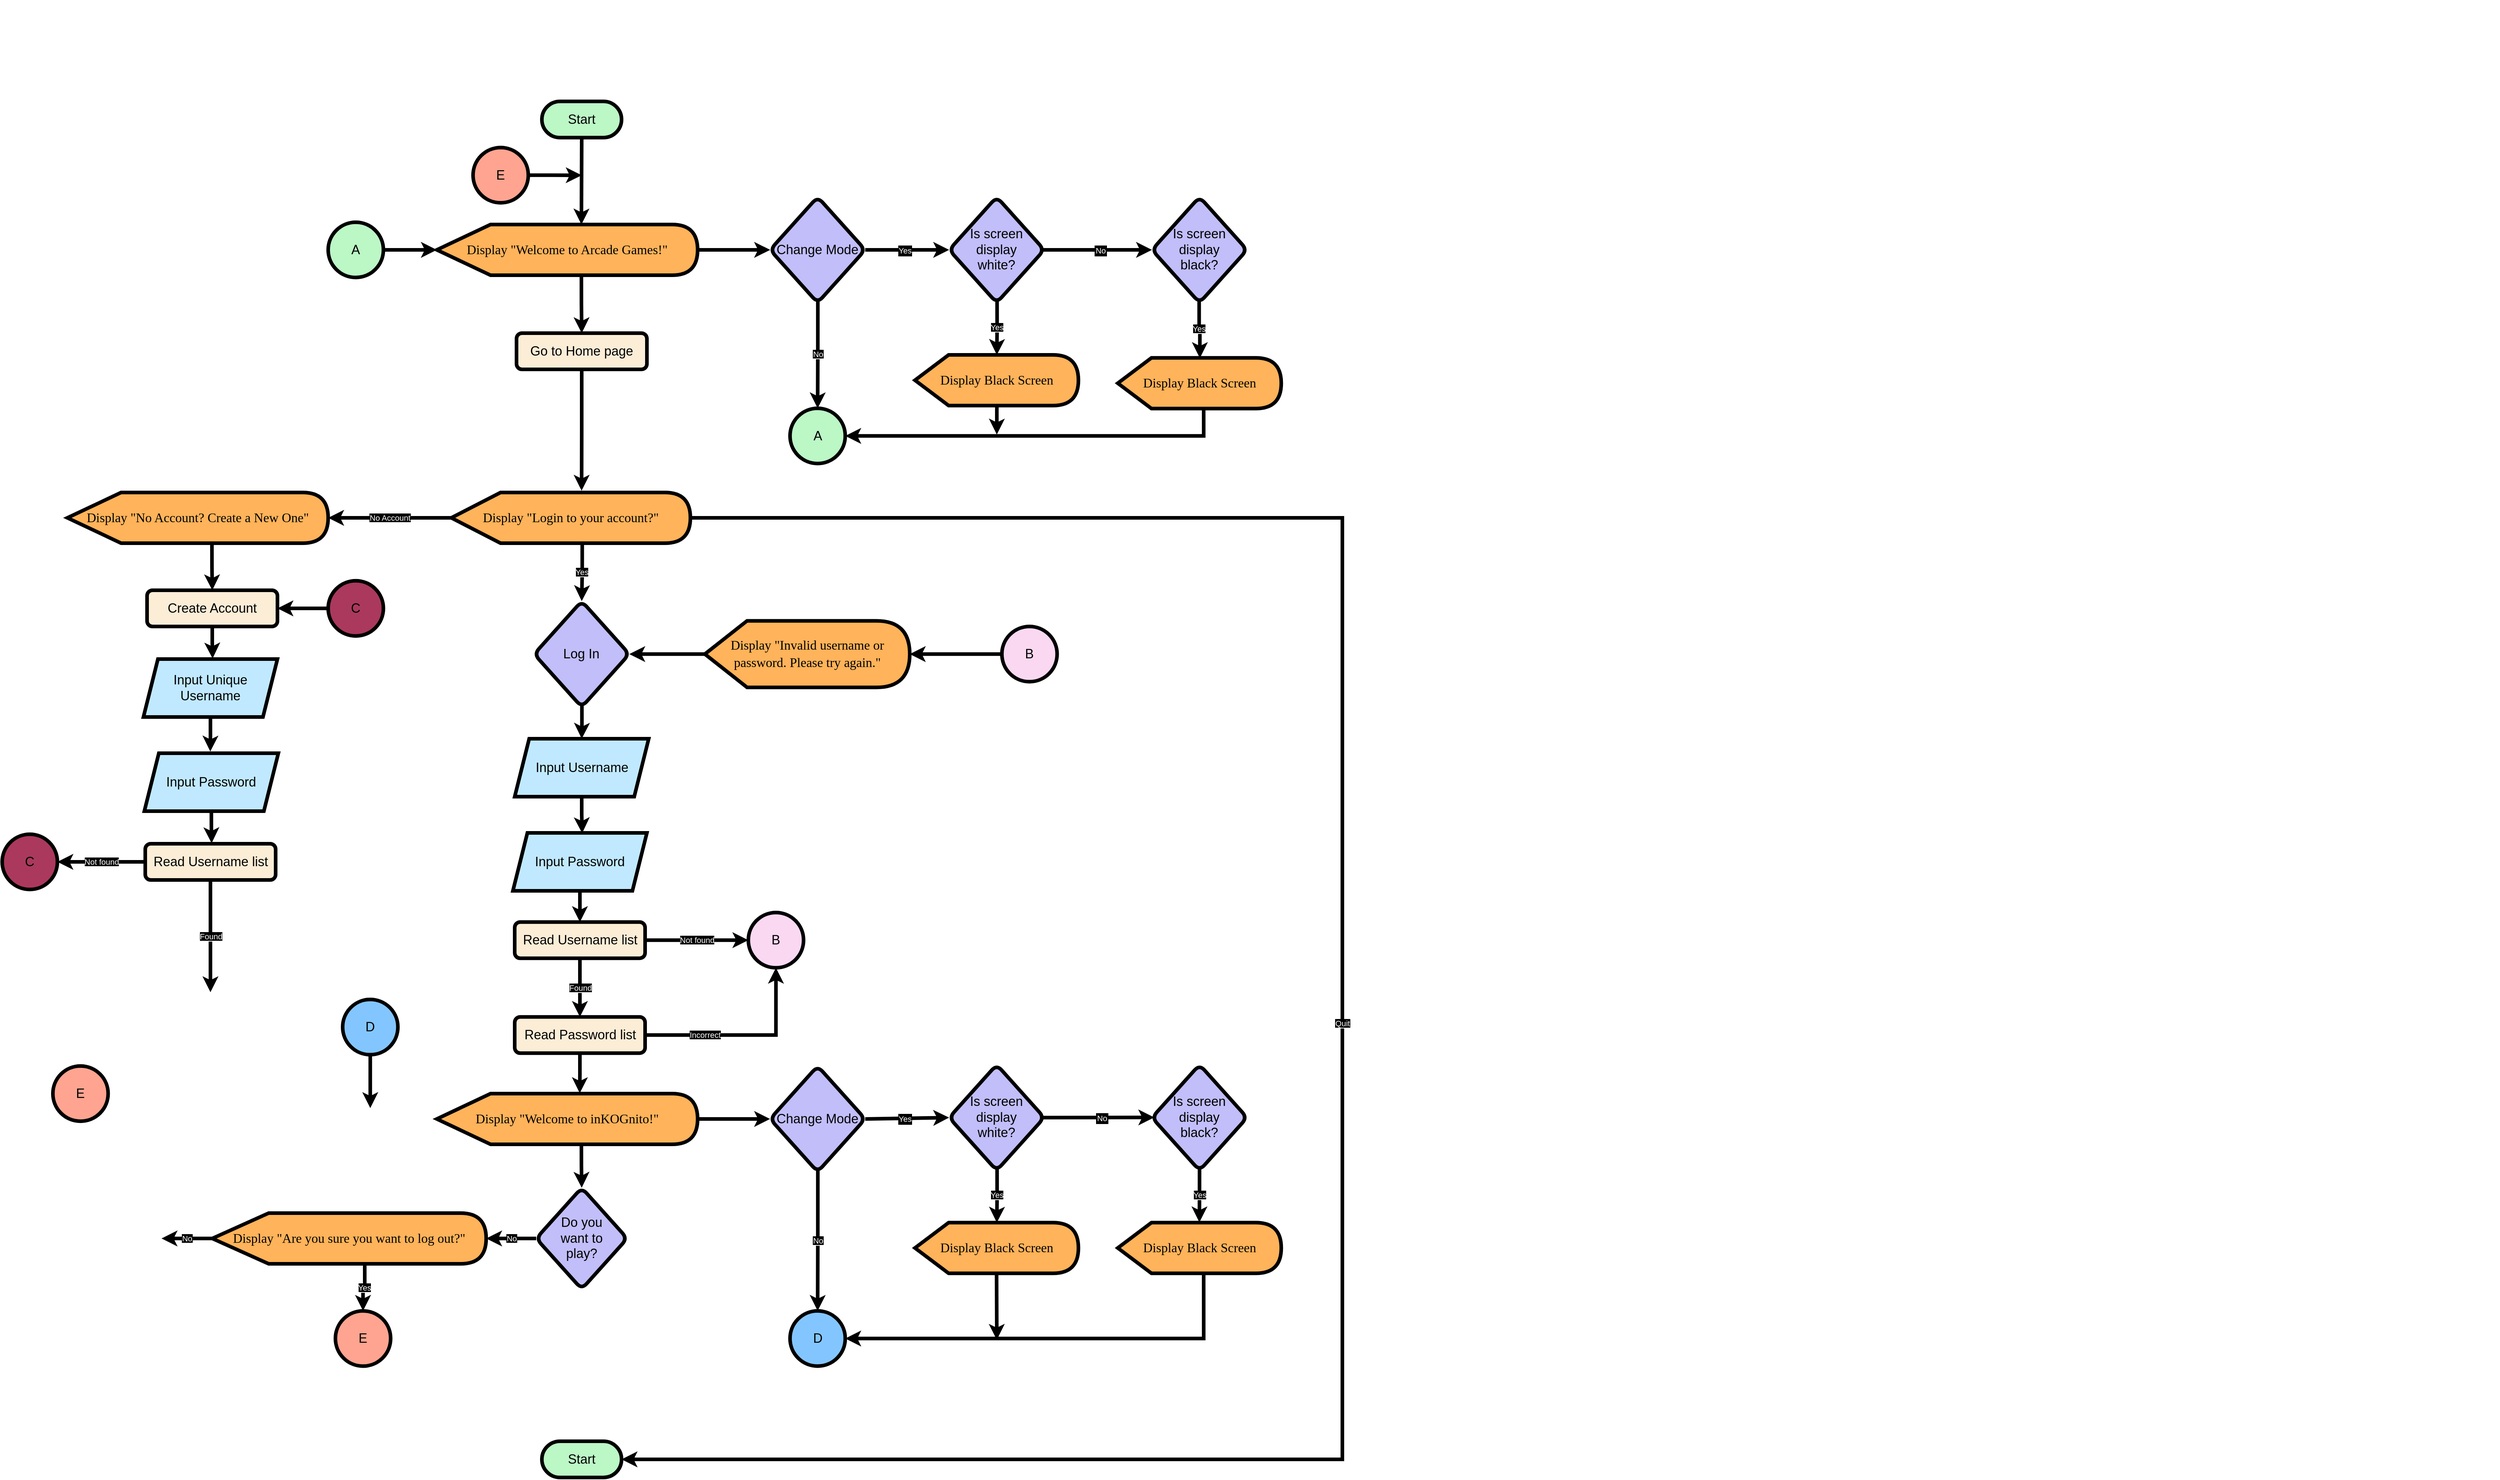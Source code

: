 <mxfile version="22.1.11" type="github">
  <diagram id="C5RBs43oDa-KdzZeNtuy" name="Page-1">
    <mxGraphModel dx="4027" dy="2852" grid="1" gridSize="10" guides="1" tooltips="1" connect="1" arrows="1" fold="1" page="1" pageScale="1" pageWidth="827" pageHeight="1169" math="0" shadow="0">
      <root>
        <mxCell id="WIyWlLk6GJQsqaUBKTNV-0" />
        <mxCell id="WIyWlLk6GJQsqaUBKTNV-1" parent="WIyWlLk6GJQsqaUBKTNV-0" />
        <mxCell id="O9t8kN2YKX1OchpqBG3d-3" value="" style="shape=image;verticalLabelPosition=bottom;labelBackgroundColor=default;verticalAlign=top;aspect=fixed;imageAspect=0;image=https://img.freepik.com/free-vector/vibrant-pink-watercolor-painting-background_53876-58931.jpg;" parent="WIyWlLk6GJQsqaUBKTNV-1" vertex="1">
          <mxGeometry x="1590" y="-240" width="1276.81" height="870.93" as="geometry" />
        </mxCell>
        <mxCell id="WIyWlLk6GJQsqaUBKTNV-3" value="Go to Home page" style="rounded=1;whiteSpace=wrap;html=1;fontSize=18;glass=0;strokeWidth=5;shadow=0;fillColor=#FCEDD7;strokeColor=#000000;" parent="WIyWlLk6GJQsqaUBKTNV-1" vertex="1">
          <mxGeometry x="130" y="220" width="180" height="50" as="geometry" />
        </mxCell>
        <mxCell id="ZjOEm5qjA7Q4pFf8Mi5z-1" value="&lt;font style=&quot;font-size: 18px;&quot;&gt;Start&lt;/font&gt;" style="html=1;dashed=0;whiteSpace=wrap;shape=mxgraph.dfd.start;fillColor=#BCF7C6;strokeColor=#000000;strokeWidth=5;" vertex="1" parent="WIyWlLk6GJQsqaUBKTNV-1">
          <mxGeometry x="165" y="-100" width="110" height="50" as="geometry" />
        </mxCell>
        <mxCell id="ZjOEm5qjA7Q4pFf8Mi5z-7" value="" style="endArrow=classic;html=1;rounded=0;strokeWidth=5;exitX=0.5;exitY=0.5;exitDx=0;exitDy=25;exitPerimeter=0;entryX=0;entryY=0;entryDx=199.559;entryDy=0;entryPerimeter=0;" edge="1" parent="WIyWlLk6GJQsqaUBKTNV-1" source="ZjOEm5qjA7Q4pFf8Mi5z-1" target="ZjOEm5qjA7Q4pFf8Mi5z-14">
          <mxGeometry width="50" height="50" relative="1" as="geometry">
            <mxPoint x="220" y="20" as="sourcePoint" />
            <mxPoint x="220" y="60" as="targetPoint" />
          </mxGeometry>
        </mxCell>
        <mxCell id="ZjOEm5qjA7Q4pFf8Mi5z-43" value="" style="edgeStyle=orthogonalEdgeStyle;rounded=0;orthogonalLoop=1;jettySize=auto;html=1;" edge="1" parent="WIyWlLk6GJQsqaUBKTNV-1" source="ZjOEm5qjA7Q4pFf8Mi5z-14" target="ZjOEm5qjA7Q4pFf8Mi5z-40">
          <mxGeometry relative="1" as="geometry" />
        </mxCell>
        <mxCell id="ZjOEm5qjA7Q4pFf8Mi5z-90" style="edgeStyle=orthogonalEdgeStyle;rounded=0;orthogonalLoop=1;jettySize=auto;html=1;exitX=0;exitY=0;exitDx=199.559;exitDy=70;exitPerimeter=0;entryX=0.5;entryY=0;entryDx=0;entryDy=0;strokeWidth=5;" edge="1" parent="WIyWlLk6GJQsqaUBKTNV-1" source="ZjOEm5qjA7Q4pFf8Mi5z-14" target="WIyWlLk6GJQsqaUBKTNV-3">
          <mxGeometry relative="1" as="geometry" />
        </mxCell>
        <mxCell id="ZjOEm5qjA7Q4pFf8Mi5z-14" value="&lt;div style=&quot;line-height: 1.3; font-family: Monoton; vertical-align: middle; font-size: 18px;&quot;&gt;&lt;p style=&quot;&quot;&gt;Display &quot;Welcome to Arcade Games!&quot;&lt;/p&gt;&lt;/div&gt;" style="shape=display;whiteSpace=wrap;html=1;strokeWidth=5;fillColor=#FFB35A;strokeColor=#000000;fontColor=#000000;size=0.206;" vertex="1" parent="WIyWlLk6GJQsqaUBKTNV-1">
          <mxGeometry x="20" y="69.99" width="360" height="70" as="geometry" />
        </mxCell>
        <mxCell id="ZjOEm5qjA7Q4pFf8Mi5z-23" value="&lt;font style=&quot;font-size: 18px;&quot;&gt;E&lt;/font&gt;" style="ellipse;whiteSpace=wrap;html=1;aspect=fixed;strokeWidth=5;fillColor=#FFA490;" vertex="1" parent="WIyWlLk6GJQsqaUBKTNV-1">
          <mxGeometry x="70" y="-36.25" width="76.25" height="76.25" as="geometry" />
        </mxCell>
        <mxCell id="ZjOEm5qjA7Q4pFf8Mi5z-35" value="" style="endArrow=classic;html=1;rounded=0;strokeWidth=5;entryX=0;entryY=0.5;entryDx=0;entryDy=0;exitX=1;exitY=0.5;exitDx=0;exitDy=0;exitPerimeter=0;" edge="1" parent="WIyWlLk6GJQsqaUBKTNV-1" source="ZjOEm5qjA7Q4pFf8Mi5z-14" target="ZjOEm5qjA7Q4pFf8Mi5z-40">
          <mxGeometry width="50" height="50" relative="1" as="geometry">
            <mxPoint x="430" y="110" as="sourcePoint" />
            <mxPoint x="430" y="168" as="targetPoint" />
          </mxGeometry>
        </mxCell>
        <mxCell id="ZjOEm5qjA7Q4pFf8Mi5z-102" value="&lt;span style=&quot;background-color: rgb(0, 0, 0);&quot;&gt;&lt;font color=&quot;#ffffff&quot;&gt;Yes&lt;/font&gt;&lt;/span&gt;" style="edgeStyle=orthogonalEdgeStyle;rounded=0;orthogonalLoop=1;jettySize=auto;html=1;exitX=0;exitY=0;exitDx=181.471;exitDy=70;exitPerimeter=0;entryX=0.5;entryY=0;entryDx=0;entryDy=0;strokeWidth=5;" edge="1" parent="WIyWlLk6GJQsqaUBKTNV-1" target="ZjOEm5qjA7Q4pFf8Mi5z-100">
          <mxGeometry relative="1" as="geometry">
            <mxPoint x="220.711" y="510" as="sourcePoint" />
            <mxPoint x="219.245" y="590" as="targetPoint" />
            <Array as="points">
              <mxPoint x="221" y="550" />
              <mxPoint x="220" y="550" />
            </Array>
          </mxGeometry>
        </mxCell>
        <mxCell id="ZjOEm5qjA7Q4pFf8Mi5z-38" value="&lt;div style=&quot;line-height: 1.3; font-family: Monoton; vertical-align: middle; font-size: 18px;&quot;&gt;&lt;p style=&quot;&quot;&gt;Display &quot;Log&lt;span style=&quot;background-color: initial;&quot;&gt;in to your account?&quot;&lt;/span&gt;&lt;/p&gt;&lt;/div&gt;" style="shape=display;whiteSpace=wrap;html=1;strokeWidth=5;fillColor=#FFB35A;strokeColor=#000000;fontColor=#000000;size=0.206;" vertex="1" parent="WIyWlLk6GJQsqaUBKTNV-1">
          <mxGeometry x="40" y="440" width="330" height="70" as="geometry" />
        </mxCell>
        <mxCell id="ZjOEm5qjA7Q4pFf8Mi5z-68" value="&lt;span style=&quot;background-color: rgb(0, 0, 0);&quot;&gt;&lt;font color=&quot;#ffffff&quot;&gt;No&lt;/font&gt;&lt;/span&gt;" style="edgeStyle=orthogonalEdgeStyle;rounded=0;orthogonalLoop=1;jettySize=auto;html=1;entryX=0.5;entryY=0;entryDx=0;entryDy=0;strokeWidth=5;exitX=0.502;exitY=0.976;exitDx=0;exitDy=0;exitPerimeter=0;" edge="1" parent="WIyWlLk6GJQsqaUBKTNV-1" source="ZjOEm5qjA7Q4pFf8Mi5z-40" target="ZjOEm5qjA7Q4pFf8Mi5z-67">
          <mxGeometry relative="1" as="geometry" />
        </mxCell>
        <mxCell id="ZjOEm5qjA7Q4pFf8Mi5z-40" value="&lt;font style=&quot;font-size: 18px;&quot;&gt;Change Mode&lt;/font&gt;" style="rhombus;whiteSpace=wrap;html=1;strokeWidth=5;fillColor=#C1BEFA;rounded=1;" vertex="1" parent="WIyWlLk6GJQsqaUBKTNV-1">
          <mxGeometry x="480" y="31.88" width="131.33" height="146.25" as="geometry" />
        </mxCell>
        <mxCell id="ZjOEm5qjA7Q4pFf8Mi5z-42" value="" style="endArrow=classic;html=1;rounded=0;strokeWidth=5;exitX=1;exitY=0.5;exitDx=0;exitDy=0;" edge="1" parent="WIyWlLk6GJQsqaUBKTNV-1" source="ZjOEm5qjA7Q4pFf8Mi5z-23">
          <mxGeometry width="50" height="50" relative="1" as="geometry">
            <mxPoint x="230" y="152" as="sourcePoint" />
            <mxPoint x="220" y="2" as="targetPoint" />
          </mxGeometry>
        </mxCell>
        <mxCell id="ZjOEm5qjA7Q4pFf8Mi5z-44" value="" style="endArrow=classic;html=1;rounded=0;strokeWidth=5;entryX=0;entryY=0.5;entryDx=0;entryDy=0;exitX=1;exitY=0.5;exitDx=0;exitDy=0;" edge="1" parent="WIyWlLk6GJQsqaUBKTNV-1" source="ZjOEm5qjA7Q4pFf8Mi5z-40" target="ZjOEm5qjA7Q4pFf8Mi5z-51">
          <mxGeometry width="50" height="50" relative="1" as="geometry">
            <mxPoint x="620" y="104.41" as="sourcePoint" />
            <mxPoint x="700" y="104.41" as="targetPoint" />
          </mxGeometry>
        </mxCell>
        <mxCell id="ZjOEm5qjA7Q4pFf8Mi5z-45" value="&lt;font style=&quot;font-size: 11px;&quot;&gt;Yes&lt;/font&gt;" style="edgeLabel;html=1;align=center;verticalAlign=middle;resizable=0;points=[];fontColor=#FFFFFF;labelBackgroundColor=#000000;fontSize=11;labelBorderColor=default;" vertex="1" connectable="0" parent="ZjOEm5qjA7Q4pFf8Mi5z-44">
          <mxGeometry x="0.392" y="-1" relative="1" as="geometry">
            <mxPoint x="-26" as="offset" />
          </mxGeometry>
        </mxCell>
        <mxCell id="ZjOEm5qjA7Q4pFf8Mi5z-51" value="&lt;font style=&quot;font-size: 18px;&quot;&gt;Is screen display &lt;br&gt;white?&lt;/font&gt;" style="rhombus;whiteSpace=wrap;html=1;strokeWidth=5;fillColor=#C1BEFA;rounded=1;" vertex="1" parent="WIyWlLk6GJQsqaUBKTNV-1">
          <mxGeometry x="727.17" y="31.87" width="131.33" height="146.25" as="geometry" />
        </mxCell>
        <mxCell id="ZjOEm5qjA7Q4pFf8Mi5z-58" value="" style="endArrow=classic;html=1;rounded=0;strokeWidth=5;entryX=0;entryY=0.5;entryDx=0;entryDy=0;exitX=0.99;exitY=0.5;exitDx=0;exitDy=0;exitPerimeter=0;" edge="1" parent="WIyWlLk6GJQsqaUBKTNV-1" target="ZjOEm5qjA7Q4pFf8Mi5z-60" source="ZjOEm5qjA7Q4pFf8Mi5z-51">
          <mxGeometry width="50" height="50" relative="1" as="geometry">
            <mxPoint x="840" y="105.01" as="sourcePoint" />
            <mxPoint x="929" y="104.42" as="targetPoint" />
          </mxGeometry>
        </mxCell>
        <mxCell id="ZjOEm5qjA7Q4pFf8Mi5z-59" value="No" style="edgeLabel;html=1;align=center;verticalAlign=middle;resizable=0;points=[];fontColor=#FFFFFF;labelBackgroundColor=#000000;fontSize=11;labelBorderColor=default;" vertex="1" connectable="0" parent="ZjOEm5qjA7Q4pFf8Mi5z-58">
          <mxGeometry x="0.392" y="-1" relative="1" as="geometry">
            <mxPoint x="-26" as="offset" />
          </mxGeometry>
        </mxCell>
        <mxCell id="ZjOEm5qjA7Q4pFf8Mi5z-60" value="&lt;font style=&quot;font-size: 18px;&quot;&gt;Is screen display&lt;br&gt;black?&lt;/font&gt;" style="rhombus;whiteSpace=wrap;html=1;strokeWidth=5;fillColor=#C1BEFA;strokeColor=default;rounded=1;" vertex="1" parent="WIyWlLk6GJQsqaUBKTNV-1">
          <mxGeometry x="1007.16" y="31.88" width="131.33" height="146.25" as="geometry" />
        </mxCell>
        <mxCell id="ZjOEm5qjA7Q4pFf8Mi5z-67" value="&lt;font style=&quot;font-size: 18px;&quot;&gt;A&lt;/font&gt;" style="ellipse;whiteSpace=wrap;html=1;aspect=fixed;strokeWidth=5;fillColor=#BCF7C6;" vertex="1" parent="WIyWlLk6GJQsqaUBKTNV-1">
          <mxGeometry x="507.54" y="323.75" width="76.25" height="76.25" as="geometry" />
        </mxCell>
        <mxCell id="ZjOEm5qjA7Q4pFf8Mi5z-73" value="&lt;div style=&quot;line-height: 1.3; font-family: Monoton; vertical-align: middle; font-size: 18px;&quot;&gt;&lt;p style=&quot;&quot;&gt;Display Black Screen&lt;/p&gt;&lt;/div&gt;" style="shape=display;whiteSpace=wrap;html=1;strokeWidth=5;fillColor=#FFB35A;strokeColor=#000000;fontColor=#000000;size=0.206;" vertex="1" parent="WIyWlLk6GJQsqaUBKTNV-1">
          <mxGeometry x="680" y="250" width="225.66" height="70" as="geometry" />
        </mxCell>
        <mxCell id="ZjOEm5qjA7Q4pFf8Mi5z-74" value="&lt;span style=&quot;background-color: rgb(0, 0, 0);&quot;&gt;&lt;font color=&quot;#ffffff&quot;&gt;Yes&lt;/font&gt;&lt;/span&gt;" style="edgeStyle=orthogonalEdgeStyle;rounded=0;orthogonalLoop=1;jettySize=auto;html=1;entryX=0.502;entryY=0.005;entryDx=0;entryDy=0;strokeWidth=5;exitX=0.496;exitY=0.963;exitDx=0;exitDy=0;exitPerimeter=0;entryPerimeter=0;" edge="1" parent="WIyWlLk6GJQsqaUBKTNV-1" target="ZjOEm5qjA7Q4pFf8Mi5z-75" source="ZjOEm5qjA7Q4pFf8Mi5z-60">
          <mxGeometry relative="1" as="geometry">
            <mxPoint x="985.01" y="178.12" as="sourcePoint" />
            <mxPoint x="985.56" y="334.12" as="targetPoint" />
          </mxGeometry>
        </mxCell>
        <mxCell id="ZjOEm5qjA7Q4pFf8Mi5z-76" style="edgeStyle=orthogonalEdgeStyle;rounded=0;orthogonalLoop=1;jettySize=auto;html=1;exitX=0;exitY=0;exitDx=118.56;exitDy=70;exitPerimeter=0;entryX=1;entryY=0.5;entryDx=0;entryDy=0;strokeWidth=5;" edge="1" parent="WIyWlLk6GJQsqaUBKTNV-1" source="ZjOEm5qjA7Q4pFf8Mi5z-75" target="ZjOEm5qjA7Q4pFf8Mi5z-67">
          <mxGeometry relative="1" as="geometry" />
        </mxCell>
        <mxCell id="ZjOEm5qjA7Q4pFf8Mi5z-75" value="&lt;div style=&quot;line-height: 1.3; font-family: Monoton; vertical-align: middle; font-size: 18px;&quot;&gt;&lt;p style=&quot;&quot;&gt;Display Black Screen&lt;/p&gt;&lt;/div&gt;" style="shape=display;whiteSpace=wrap;html=1;strokeWidth=5;fillColor=#FFB35A;strokeColor=#000000;fontColor=#000000;size=0.206;" vertex="1" parent="WIyWlLk6GJQsqaUBKTNV-1">
          <mxGeometry x="960" y="254.12" width="225.66" height="70" as="geometry" />
        </mxCell>
        <mxCell id="ZjOEm5qjA7Q4pFf8Mi5z-79" value="" style="endArrow=classic;html=1;rounded=0;strokeWidth=5;exitX=0.501;exitY=1.002;exitDx=0;exitDy=0;exitPerimeter=0;" edge="1" parent="WIyWlLk6GJQsqaUBKTNV-1" source="ZjOEm5qjA7Q4pFf8Mi5z-73">
          <mxGeometry width="50" height="50" relative="1" as="geometry">
            <mxPoint x="792.63" y="320" as="sourcePoint" />
            <mxPoint x="793" y="360" as="targetPoint" />
          </mxGeometry>
        </mxCell>
        <mxCell id="ZjOEm5qjA7Q4pFf8Mi5z-82" value="&lt;span style=&quot;background-color: rgb(0, 0, 0);&quot;&gt;&lt;font color=&quot;#ffffff&quot;&gt;Yes&lt;/font&gt;&lt;/span&gt;" style="edgeStyle=orthogonalEdgeStyle;rounded=0;orthogonalLoop=1;jettySize=auto;html=1;strokeWidth=5;exitX=0.504;exitY=0.97;exitDx=0;exitDy=0;exitPerimeter=0;" edge="1" parent="WIyWlLk6GJQsqaUBKTNV-1" source="ZjOEm5qjA7Q4pFf8Mi5z-51">
          <mxGeometry relative="1" as="geometry">
            <mxPoint x="792.07" y="173.12" as="sourcePoint" />
            <mxPoint x="793" y="250" as="targetPoint" />
          </mxGeometry>
        </mxCell>
        <mxCell id="ZjOEm5qjA7Q4pFf8Mi5z-83" value="&lt;font style=&quot;font-size: 18px;&quot;&gt;A&lt;/font&gt;" style="ellipse;whiteSpace=wrap;html=1;aspect=fixed;strokeWidth=5;fillColor=#BCF7C6;" vertex="1" parent="WIyWlLk6GJQsqaUBKTNV-1">
          <mxGeometry x="-130" y="66.88" width="76.25" height="76.25" as="geometry" />
        </mxCell>
        <mxCell id="ZjOEm5qjA7Q4pFf8Mi5z-92" style="edgeStyle=orthogonalEdgeStyle;rounded=0;orthogonalLoop=1;jettySize=auto;html=1;exitX=1;exitY=0.5;exitDx=0;exitDy=0;entryX=0;entryY=0.5;entryDx=0;entryDy=0;entryPerimeter=0;strokeWidth=5;" edge="1" parent="WIyWlLk6GJQsqaUBKTNV-1" source="ZjOEm5qjA7Q4pFf8Mi5z-83" target="ZjOEm5qjA7Q4pFf8Mi5z-14">
          <mxGeometry relative="1" as="geometry" />
        </mxCell>
        <mxCell id="ZjOEm5qjA7Q4pFf8Mi5z-95" style="edgeStyle=orthogonalEdgeStyle;rounded=0;orthogonalLoop=1;jettySize=auto;html=1;exitX=0.5;exitY=1;exitDx=0;exitDy=0;entryX=0.545;entryY=-0.035;entryDx=0;entryDy=0;entryPerimeter=0;strokeWidth=5;" edge="1" parent="WIyWlLk6GJQsqaUBKTNV-1" source="WIyWlLk6GJQsqaUBKTNV-3" target="ZjOEm5qjA7Q4pFf8Mi5z-38">
          <mxGeometry relative="1" as="geometry" />
        </mxCell>
        <mxCell id="ZjOEm5qjA7Q4pFf8Mi5z-98" value="&lt;font style=&quot;font-size: 18px;&quot;&gt;Start&lt;/font&gt;" style="html=1;dashed=0;whiteSpace=wrap;shape=mxgraph.dfd.start;fillColor=#BCF7C6;strokeColor=#000000;strokeWidth=5;" vertex="1" parent="WIyWlLk6GJQsqaUBKTNV-1">
          <mxGeometry x="165" y="1750" width="110" height="50" as="geometry" />
        </mxCell>
        <mxCell id="ZjOEm5qjA7Q4pFf8Mi5z-99" value="&lt;font style=&quot;background-color: rgb(0, 0, 0);&quot; color=&quot;#ffffff&quot;&gt;Quit&lt;/font&gt;" style="edgeStyle=orthogonalEdgeStyle;rounded=0;orthogonalLoop=1;jettySize=auto;html=1;exitX=1;exitY=0.5;exitDx=0;exitDy=0;exitPerimeter=0;entryX=1;entryY=0.5;entryDx=0;entryDy=0;entryPerimeter=0;strokeWidth=5;" edge="1" parent="WIyWlLk6GJQsqaUBKTNV-1" source="ZjOEm5qjA7Q4pFf8Mi5z-38" target="ZjOEm5qjA7Q4pFf8Mi5z-98">
          <mxGeometry relative="1" as="geometry">
            <Array as="points">
              <mxPoint x="1270" y="475" />
              <mxPoint x="1270" y="1775" />
            </Array>
          </mxGeometry>
        </mxCell>
        <mxCell id="ZjOEm5qjA7Q4pFf8Mi5z-110" style="edgeStyle=orthogonalEdgeStyle;rounded=0;orthogonalLoop=1;jettySize=auto;html=1;exitX=0.502;exitY=0.974;exitDx=0;exitDy=0;entryX=0.5;entryY=0;entryDx=0;entryDy=0;strokeWidth=5;exitPerimeter=0;" edge="1" parent="WIyWlLk6GJQsqaUBKTNV-1" source="ZjOEm5qjA7Q4pFf8Mi5z-100" target="ZjOEm5qjA7Q4pFf8Mi5z-109">
          <mxGeometry relative="1" as="geometry" />
        </mxCell>
        <mxCell id="ZjOEm5qjA7Q4pFf8Mi5z-100" value="&lt;font style=&quot;font-size: 18px;&quot;&gt;Log In&lt;/font&gt;" style="rhombus;whiteSpace=wrap;html=1;strokeWidth=5;fillColor=#C1BEFA;rounded=1;" vertex="1" parent="WIyWlLk6GJQsqaUBKTNV-1">
          <mxGeometry x="154.34" y="590" width="131.33" height="146.25" as="geometry" />
        </mxCell>
        <mxCell id="ZjOEm5qjA7Q4pFf8Mi5z-106" style="edgeStyle=orthogonalEdgeStyle;rounded=0;orthogonalLoop=1;jettySize=auto;html=1;exitX=0;exitY=0.5;exitDx=0;exitDy=0;exitPerimeter=0;entryX=1;entryY=0.5;entryDx=0;entryDy=0;strokeWidth=5;" edge="1" parent="WIyWlLk6GJQsqaUBKTNV-1" source="ZjOEm5qjA7Q4pFf8Mi5z-104" target="ZjOEm5qjA7Q4pFf8Mi5z-100">
          <mxGeometry relative="1" as="geometry" />
        </mxCell>
        <mxCell id="ZjOEm5qjA7Q4pFf8Mi5z-104" value="&lt;div style=&quot;line-height: 1.3; vertical-align: middle;&quot;&gt;&lt;p style=&quot;font-size: 18px;&quot;&gt;&lt;font style=&quot;font-size: 18px;&quot; face=&quot;Monoton&quot;&gt;&lt;span style=&quot;&quot;&gt;Display &quot;Invalid username or password. Please try &lt;/span&gt;&lt;font style=&quot;font-size: 18px;&quot;&gt;again&lt;/font&gt;&lt;span style=&quot;&quot;&gt;.&quot;&lt;/span&gt;&lt;/font&gt;&lt;br&gt;&lt;/p&gt;&lt;/div&gt;" style="shape=display;whiteSpace=wrap;html=1;strokeWidth=5;fillColor=#FFB35A;strokeColor=#000000;fontColor=#000000;size=0.206;" vertex="1" parent="WIyWlLk6GJQsqaUBKTNV-1">
          <mxGeometry x="390" y="617.19" width="282.83" height="91.88" as="geometry" />
        </mxCell>
        <mxCell id="ZjOEm5qjA7Q4pFf8Mi5z-107" value="&lt;font style=&quot;font-size: 18px;&quot;&gt;B&lt;/font&gt;" style="ellipse;whiteSpace=wrap;html=1;aspect=fixed;strokeWidth=5;fillColor=#FBD8F2;" vertex="1" parent="WIyWlLk6GJQsqaUBKTNV-1">
          <mxGeometry x="800" y="625" width="76.25" height="76.25" as="geometry" />
        </mxCell>
        <mxCell id="ZjOEm5qjA7Q4pFf8Mi5z-108" style="edgeStyle=orthogonalEdgeStyle;rounded=0;orthogonalLoop=1;jettySize=auto;html=1;exitX=0;exitY=0.5;exitDx=0;exitDy=0;entryX=1;entryY=0.5;entryDx=0;entryDy=0;entryPerimeter=0;strokeWidth=5;" edge="1" parent="WIyWlLk6GJQsqaUBKTNV-1" source="ZjOEm5qjA7Q4pFf8Mi5z-107" target="ZjOEm5qjA7Q4pFf8Mi5z-104">
          <mxGeometry relative="1" as="geometry" />
        </mxCell>
        <mxCell id="ZjOEm5qjA7Q4pFf8Mi5z-113" style="edgeStyle=orthogonalEdgeStyle;rounded=0;orthogonalLoop=1;jettySize=auto;html=1;exitX=0.5;exitY=1;exitDx=0;exitDy=0;entryX=0.517;entryY=0.005;entryDx=0;entryDy=0;strokeWidth=5;entryPerimeter=0;" edge="1" parent="WIyWlLk6GJQsqaUBKTNV-1" source="ZjOEm5qjA7Q4pFf8Mi5z-109" target="ZjOEm5qjA7Q4pFf8Mi5z-112">
          <mxGeometry relative="1" as="geometry" />
        </mxCell>
        <mxCell id="ZjOEm5qjA7Q4pFf8Mi5z-109" value="&lt;font style=&quot;font-size: 18px;&quot;&gt;Input Username&lt;/font&gt;" style="shape=parallelogram;perimeter=parallelogramPerimeter;whiteSpace=wrap;html=1;fixedSize=1;strokeWidth=5;fillColor=#C0E9FF;" vertex="1" parent="WIyWlLk6GJQsqaUBKTNV-1">
          <mxGeometry x="127.5" y="780" width="185" height="80" as="geometry" />
        </mxCell>
        <mxCell id="ZjOEm5qjA7Q4pFf8Mi5z-115" style="edgeStyle=orthogonalEdgeStyle;rounded=0;orthogonalLoop=1;jettySize=auto;html=1;exitX=0.5;exitY=1;exitDx=0;exitDy=0;entryX=0.5;entryY=0;entryDx=0;entryDy=0;strokeWidth=5;" edge="1" parent="WIyWlLk6GJQsqaUBKTNV-1" source="ZjOEm5qjA7Q4pFf8Mi5z-112" target="ZjOEm5qjA7Q4pFf8Mi5z-114">
          <mxGeometry relative="1" as="geometry" />
        </mxCell>
        <mxCell id="ZjOEm5qjA7Q4pFf8Mi5z-112" value="&lt;font style=&quot;font-size: 18px;&quot;&gt;Input Password&lt;/font&gt;" style="shape=parallelogram;perimeter=parallelogramPerimeter;whiteSpace=wrap;html=1;fixedSize=1;strokeWidth=5;fillColor=#C0E9FF;" vertex="1" parent="WIyWlLk6GJQsqaUBKTNV-1">
          <mxGeometry x="125" y="910" width="185" height="80" as="geometry" />
        </mxCell>
        <mxCell id="ZjOEm5qjA7Q4pFf8Mi5z-118" value="&lt;span style=&quot;background-color: rgb(0, 0, 0);&quot;&gt;&lt;font color=&quot;#ffffff&quot;&gt;Not found&lt;/font&gt;&lt;/span&gt;" style="edgeStyle=orthogonalEdgeStyle;rounded=0;orthogonalLoop=1;jettySize=auto;html=1;exitX=1;exitY=0.5;exitDx=0;exitDy=0;entryX=0;entryY=0.5;entryDx=0;entryDy=0;strokeWidth=5;" edge="1" parent="WIyWlLk6GJQsqaUBKTNV-1" source="ZjOEm5qjA7Q4pFf8Mi5z-114" target="ZjOEm5qjA7Q4pFf8Mi5z-117">
          <mxGeometry relative="1" as="geometry" />
        </mxCell>
        <mxCell id="ZjOEm5qjA7Q4pFf8Mi5z-121" value="&lt;span style=&quot;background-color: rgb(0, 0, 0);&quot;&gt;&lt;font color=&quot;#ffffff&quot;&gt;Found&lt;/font&gt;&lt;/span&gt;" style="edgeStyle=orthogonalEdgeStyle;rounded=0;orthogonalLoop=1;jettySize=auto;html=1;exitX=0.5;exitY=1;exitDx=0;exitDy=0;entryX=0.5;entryY=0;entryDx=0;entryDy=0;strokeWidth=5;" edge="1" parent="WIyWlLk6GJQsqaUBKTNV-1" source="ZjOEm5qjA7Q4pFf8Mi5z-114" target="ZjOEm5qjA7Q4pFf8Mi5z-120">
          <mxGeometry relative="1" as="geometry" />
        </mxCell>
        <mxCell id="ZjOEm5qjA7Q4pFf8Mi5z-114" value="Read Username list" style="rounded=1;whiteSpace=wrap;html=1;fontSize=18;glass=0;strokeWidth=5;shadow=0;fillColor=#FCEDD7;strokeColor=#000000;" vertex="1" parent="WIyWlLk6GJQsqaUBKTNV-1">
          <mxGeometry x="127.5" y="1033.12" width="180" height="50" as="geometry" />
        </mxCell>
        <mxCell id="ZjOEm5qjA7Q4pFf8Mi5z-117" value="&lt;font style=&quot;font-size: 18px;&quot;&gt;B&lt;/font&gt;" style="ellipse;whiteSpace=wrap;html=1;aspect=fixed;strokeWidth=5;fillColor=#FBD8F2;" vertex="1" parent="WIyWlLk6GJQsqaUBKTNV-1">
          <mxGeometry x="450" y="1020" width="76.25" height="76.25" as="geometry" />
        </mxCell>
        <mxCell id="ZjOEm5qjA7Q4pFf8Mi5z-123" value="&lt;span style=&quot;background-color: rgb(0, 0, 0);&quot;&gt;&lt;font color=&quot;#ffffff&quot;&gt;Incorrect&lt;/font&gt;&lt;/span&gt;" style="edgeStyle=orthogonalEdgeStyle;rounded=0;orthogonalLoop=1;jettySize=auto;html=1;exitX=1;exitY=0.5;exitDx=0;exitDy=0;entryX=0.5;entryY=1;entryDx=0;entryDy=0;strokeWidth=5;" edge="1" parent="WIyWlLk6GJQsqaUBKTNV-1" source="ZjOEm5qjA7Q4pFf8Mi5z-120" target="ZjOEm5qjA7Q4pFf8Mi5z-117">
          <mxGeometry x="-0.397" relative="1" as="geometry">
            <mxPoint as="offset" />
          </mxGeometry>
        </mxCell>
        <mxCell id="ZjOEm5qjA7Q4pFf8Mi5z-120" value="Read Password list" style="rounded=1;whiteSpace=wrap;html=1;fontSize=18;glass=0;strokeWidth=5;shadow=0;fillColor=#FCEDD7;strokeColor=#000000;" vertex="1" parent="WIyWlLk6GJQsqaUBKTNV-1">
          <mxGeometry x="127.5" y="1164.12" width="180" height="50" as="geometry" />
        </mxCell>
        <mxCell id="ZjOEm5qjA7Q4pFf8Mi5z-146" style="edgeStyle=orthogonalEdgeStyle;rounded=0;orthogonalLoop=1;jettySize=auto;html=1;exitX=1;exitY=0.5;exitDx=0;exitDy=0;exitPerimeter=0;entryX=0;entryY=0.5;entryDx=0;entryDy=0;strokeWidth=5;" edge="1" parent="WIyWlLk6GJQsqaUBKTNV-1" source="ZjOEm5qjA7Q4pFf8Mi5z-124" target="ZjOEm5qjA7Q4pFf8Mi5z-132">
          <mxGeometry relative="1" as="geometry" />
        </mxCell>
        <mxCell id="ZjOEm5qjA7Q4pFf8Mi5z-179" style="edgeStyle=orthogonalEdgeStyle;rounded=0;orthogonalLoop=1;jettySize=auto;html=1;exitX=0;exitY=0;exitDx=199.559;exitDy=70;exitPerimeter=0;entryX=0.5;entryY=0;entryDx=0;entryDy=0;strokeWidth=5;" edge="1" parent="WIyWlLk6GJQsqaUBKTNV-1" source="ZjOEm5qjA7Q4pFf8Mi5z-124" target="ZjOEm5qjA7Q4pFf8Mi5z-178">
          <mxGeometry relative="1" as="geometry" />
        </mxCell>
        <mxCell id="ZjOEm5qjA7Q4pFf8Mi5z-124" value="&lt;div style=&quot;line-height: 1.3; font-family: Monoton; vertical-align: middle; font-size: 18px;&quot;&gt;&lt;p style=&quot;&quot;&gt;Display &quot;Welcome to inKOGnito!&quot;&lt;/p&gt;&lt;/div&gt;" style="shape=display;whiteSpace=wrap;html=1;strokeWidth=5;fillColor=#FFB35A;strokeColor=#000000;fontColor=#000000;size=0.206;" vertex="1" parent="WIyWlLk6GJQsqaUBKTNV-1">
          <mxGeometry x="20" y="1270" width="360" height="70" as="geometry" />
        </mxCell>
        <mxCell id="ZjOEm5qjA7Q4pFf8Mi5z-129" style="edgeStyle=orthogonalEdgeStyle;rounded=0;orthogonalLoop=1;jettySize=auto;html=1;exitX=0.5;exitY=1;exitDx=0;exitDy=0;entryX=0.548;entryY=-0.009;entryDx=0;entryDy=0;entryPerimeter=0;strokeWidth=5;" edge="1" parent="WIyWlLk6GJQsqaUBKTNV-1" source="ZjOEm5qjA7Q4pFf8Mi5z-120" target="ZjOEm5qjA7Q4pFf8Mi5z-124">
          <mxGeometry relative="1" as="geometry" />
        </mxCell>
        <mxCell id="ZjOEm5qjA7Q4pFf8Mi5z-131" value="&lt;span style=&quot;background-color: rgb(0, 0, 0);&quot;&gt;&lt;font color=&quot;#ffffff&quot;&gt;No&lt;/font&gt;&lt;/span&gt;" style="edgeStyle=orthogonalEdgeStyle;rounded=0;orthogonalLoop=1;jettySize=auto;html=1;entryX=0.5;entryY=0;entryDx=0;entryDy=0;strokeWidth=5;exitX=0.502;exitY=0.976;exitDx=0;exitDy=0;exitPerimeter=0;" edge="1" parent="WIyWlLk6GJQsqaUBKTNV-1" source="ZjOEm5qjA7Q4pFf8Mi5z-132" target="ZjOEm5qjA7Q4pFf8Mi5z-150">
          <mxGeometry relative="1" as="geometry">
            <mxPoint x="546" y="1522.13" as="targetPoint" />
          </mxGeometry>
        </mxCell>
        <mxCell id="ZjOEm5qjA7Q4pFf8Mi5z-132" value="&lt;font style=&quot;font-size: 18px;&quot;&gt;Change Mode&lt;/font&gt;" style="rhombus;whiteSpace=wrap;html=1;strokeWidth=5;fillColor=#C1BEFA;rounded=1;" vertex="1" parent="WIyWlLk6GJQsqaUBKTNV-1">
          <mxGeometry x="480" y="1231.87" width="131.33" height="146.25" as="geometry" />
        </mxCell>
        <mxCell id="ZjOEm5qjA7Q4pFf8Mi5z-133" value="" style="endArrow=classic;html=1;rounded=0;strokeWidth=5;entryX=0;entryY=0.5;entryDx=0;entryDy=0;exitX=1;exitY=0.5;exitDx=0;exitDy=0;" edge="1" parent="WIyWlLk6GJQsqaUBKTNV-1" source="ZjOEm5qjA7Q4pFf8Mi5z-132" target="ZjOEm5qjA7Q4pFf8Mi5z-135">
          <mxGeometry width="50" height="50" relative="1" as="geometry">
            <mxPoint x="620" y="1302.54" as="sourcePoint" />
            <mxPoint x="700" y="1302.54" as="targetPoint" />
          </mxGeometry>
        </mxCell>
        <mxCell id="ZjOEm5qjA7Q4pFf8Mi5z-134" value="&lt;font style=&quot;font-size: 11px;&quot;&gt;Yes&lt;/font&gt;" style="edgeLabel;html=1;align=center;verticalAlign=middle;resizable=0;points=[];fontColor=#FFFFFF;labelBackgroundColor=#000000;fontSize=11;labelBorderColor=default;" vertex="1" connectable="0" parent="ZjOEm5qjA7Q4pFf8Mi5z-133">
          <mxGeometry x="0.392" y="-1" relative="1" as="geometry">
            <mxPoint x="-26" as="offset" />
          </mxGeometry>
        </mxCell>
        <mxCell id="ZjOEm5qjA7Q4pFf8Mi5z-135" value="&lt;font style=&quot;font-size: 18px;&quot;&gt;Is screen display &lt;br&gt;white?&lt;/font&gt;" style="rhombus;whiteSpace=wrap;html=1;strokeWidth=5;fillColor=#C1BEFA;rounded=1;" vertex="1" parent="WIyWlLk6GJQsqaUBKTNV-1">
          <mxGeometry x="727.17" y="1230" width="131.33" height="146.25" as="geometry" />
        </mxCell>
        <mxCell id="ZjOEm5qjA7Q4pFf8Mi5z-136" value="" style="endArrow=classic;html=1;rounded=0;strokeWidth=5;entryX=0.024;entryY=0.498;entryDx=0;entryDy=0;exitX=0.99;exitY=0.5;exitDx=0;exitDy=0;exitPerimeter=0;entryPerimeter=0;" edge="1" parent="WIyWlLk6GJQsqaUBKTNV-1" source="ZjOEm5qjA7Q4pFf8Mi5z-135" target="ZjOEm5qjA7Q4pFf8Mi5z-138">
          <mxGeometry width="50" height="50" relative="1" as="geometry">
            <mxPoint x="840" y="1303.14" as="sourcePoint" />
            <mxPoint x="1007.16" y="1303.135" as="targetPoint" />
          </mxGeometry>
        </mxCell>
        <mxCell id="ZjOEm5qjA7Q4pFf8Mi5z-137" value="No" style="edgeLabel;html=1;align=center;verticalAlign=middle;resizable=0;points=[];fontColor=#FFFFFF;labelBackgroundColor=#000000;fontSize=11;labelBorderColor=default;" vertex="1" connectable="0" parent="ZjOEm5qjA7Q4pFf8Mi5z-136">
          <mxGeometry x="0.392" y="-1" relative="1" as="geometry">
            <mxPoint x="-26" as="offset" />
          </mxGeometry>
        </mxCell>
        <mxCell id="ZjOEm5qjA7Q4pFf8Mi5z-138" value="&lt;font style=&quot;font-size: 18px;&quot;&gt;Is screen display&lt;br&gt;black?&lt;/font&gt;" style="rhombus;whiteSpace=wrap;html=1;strokeWidth=5;fillColor=#C1BEFA;strokeColor=default;rounded=1;" vertex="1" parent="WIyWlLk6GJQsqaUBKTNV-1">
          <mxGeometry x="1007.17" y="1230" width="131.33" height="146.25" as="geometry" />
        </mxCell>
        <mxCell id="ZjOEm5qjA7Q4pFf8Mi5z-139" value="&lt;div style=&quot;line-height: 1.3; font-family: Monoton; vertical-align: middle; font-size: 18px;&quot;&gt;&lt;p style=&quot;&quot;&gt;Display Black Screen&lt;/p&gt;&lt;/div&gt;" style="shape=display;whiteSpace=wrap;html=1;strokeWidth=5;fillColor=#FFB35A;strokeColor=#000000;fontColor=#000000;size=0.206;" vertex="1" parent="WIyWlLk6GJQsqaUBKTNV-1">
          <mxGeometry x="680" y="1448.13" width="225.66" height="70" as="geometry" />
        </mxCell>
        <mxCell id="ZjOEm5qjA7Q4pFf8Mi5z-140" value="&lt;span style=&quot;background-color: rgb(0, 0, 0);&quot;&gt;&lt;font color=&quot;#ffffff&quot;&gt;Yes&lt;/font&gt;&lt;/span&gt;" style="edgeStyle=orthogonalEdgeStyle;rounded=0;orthogonalLoop=1;jettySize=auto;html=1;entryX=0.499;entryY=-0.006;entryDx=0;entryDy=0;strokeWidth=5;exitX=0.5;exitY=0.974;exitDx=0;exitDy=0;exitPerimeter=0;entryPerimeter=0;" edge="1" parent="WIyWlLk6GJQsqaUBKTNV-1" source="ZjOEm5qjA7Q4pFf8Mi5z-138" target="ZjOEm5qjA7Q4pFf8Mi5z-147">
          <mxGeometry relative="1" as="geometry">
            <mxPoint x="1072.24" y="1379.999" as="sourcePoint" />
            <mxPoint x="1072.94" y="1461.28" as="targetPoint" />
          </mxGeometry>
        </mxCell>
        <mxCell id="ZjOEm5qjA7Q4pFf8Mi5z-141" style="edgeStyle=orthogonalEdgeStyle;rounded=0;orthogonalLoop=1;jettySize=auto;html=1;exitX=0;exitY=0;exitDx=118.56;exitDy=70;exitPerimeter=0;entryX=1;entryY=0.5;entryDx=0;entryDy=0;strokeWidth=5;" edge="1" parent="WIyWlLk6GJQsqaUBKTNV-1" source="ZjOEm5qjA7Q4pFf8Mi5z-147" target="ZjOEm5qjA7Q4pFf8Mi5z-150">
          <mxGeometry relative="1" as="geometry">
            <mxPoint x="1095" y="1630" as="sourcePoint" />
            <mxPoint x="600" y="1668" as="targetPoint" />
          </mxGeometry>
        </mxCell>
        <mxCell id="ZjOEm5qjA7Q4pFf8Mi5z-142" value="" style="endArrow=classic;html=1;rounded=0;strokeWidth=5;exitX=0.501;exitY=1.002;exitDx=0;exitDy=0;exitPerimeter=0;" edge="1" parent="WIyWlLk6GJQsqaUBKTNV-1">
          <mxGeometry width="50" height="50" relative="1" as="geometry">
            <mxPoint x="792.696" y="1520.0" as="sourcePoint" />
            <mxPoint x="793" y="1610" as="targetPoint" />
          </mxGeometry>
        </mxCell>
        <mxCell id="ZjOEm5qjA7Q4pFf8Mi5z-143" value="&lt;span style=&quot;background-color: rgb(0, 0, 0);&quot;&gt;&lt;font color=&quot;#ffffff&quot;&gt;Yes&lt;/font&gt;&lt;/span&gt;" style="edgeStyle=orthogonalEdgeStyle;rounded=0;orthogonalLoop=1;jettySize=auto;html=1;strokeWidth=5;exitX=0.504;exitY=0.97;exitDx=0;exitDy=0;exitPerimeter=0;" edge="1" parent="WIyWlLk6GJQsqaUBKTNV-1" source="ZjOEm5qjA7Q4pFf8Mi5z-135">
          <mxGeometry relative="1" as="geometry">
            <mxPoint x="792.07" y="1371.25" as="sourcePoint" />
            <mxPoint x="793" y="1448.13" as="targetPoint" />
          </mxGeometry>
        </mxCell>
        <mxCell id="ZjOEm5qjA7Q4pFf8Mi5z-147" value="&lt;div style=&quot;line-height: 1.3; font-family: Monoton; vertical-align: middle; font-size: 18px;&quot;&gt;&lt;p style=&quot;&quot;&gt;Display Black Screen&lt;/p&gt;&lt;/div&gt;" style="shape=display;whiteSpace=wrap;html=1;strokeWidth=5;fillColor=#FFB35A;strokeColor=#000000;fontColor=#000000;size=0.206;" vertex="1" parent="WIyWlLk6GJQsqaUBKTNV-1">
          <mxGeometry x="960" y="1448.13" width="225.66" height="70" as="geometry" />
        </mxCell>
        <mxCell id="ZjOEm5qjA7Q4pFf8Mi5z-150" value="&lt;font style=&quot;font-size: 18px;&quot;&gt;D&lt;/font&gt;" style="ellipse;whiteSpace=wrap;html=1;aspect=fixed;strokeWidth=5;fillColor=#83C6FF;" vertex="1" parent="WIyWlLk6GJQsqaUBKTNV-1">
          <mxGeometry x="507.54" y="1570" width="76.25" height="76.25" as="geometry" />
        </mxCell>
        <mxCell id="ZjOEm5qjA7Q4pFf8Mi5z-152" style="edgeStyle=orthogonalEdgeStyle;rounded=0;orthogonalLoop=1;jettySize=auto;html=1;exitX=0.5;exitY=1;exitDx=0;exitDy=0;strokeWidth=5;" edge="1" parent="WIyWlLk6GJQsqaUBKTNV-1" source="ZjOEm5qjA7Q4pFf8Mi5z-151">
          <mxGeometry relative="1" as="geometry">
            <mxPoint x="-71.875" y="1290" as="targetPoint" />
          </mxGeometry>
        </mxCell>
        <mxCell id="ZjOEm5qjA7Q4pFf8Mi5z-151" value="&lt;font style=&quot;font-size: 18px;&quot;&gt;D&lt;/font&gt;" style="ellipse;whiteSpace=wrap;html=1;aspect=fixed;strokeWidth=5;fillColor=#83C6FF;" vertex="1" parent="WIyWlLk6GJQsqaUBKTNV-1">
          <mxGeometry x="-110" y="1140" width="76.25" height="76.25" as="geometry" />
        </mxCell>
        <mxCell id="ZjOEm5qjA7Q4pFf8Mi5z-157" style="edgeStyle=orthogonalEdgeStyle;rounded=0;orthogonalLoop=1;jettySize=auto;html=1;exitX=0;exitY=0;exitDx=199.559;exitDy=70;exitPerimeter=0;entryX=0.5;entryY=0;entryDx=0;entryDy=0;strokeWidth=5;" edge="1" parent="WIyWlLk6GJQsqaUBKTNV-1" source="ZjOEm5qjA7Q4pFf8Mi5z-153" target="ZjOEm5qjA7Q4pFf8Mi5z-155">
          <mxGeometry relative="1" as="geometry" />
        </mxCell>
        <mxCell id="ZjOEm5qjA7Q4pFf8Mi5z-153" value="&lt;div style=&quot;line-height: 1.3; font-family: Monoton; vertical-align: middle; font-size: 18px;&quot;&gt;&lt;p style=&quot;&quot;&gt;Display &quot;No Account? Create a New One&quot;&lt;/p&gt;&lt;/div&gt;" style="shape=display;whiteSpace=wrap;html=1;strokeWidth=5;fillColor=#FFB35A;strokeColor=#000000;fontColor=#000000;size=0.206;" vertex="1" parent="WIyWlLk6GJQsqaUBKTNV-1">
          <mxGeometry x="-490" y="440" width="360" height="70" as="geometry" />
        </mxCell>
        <mxCell id="ZjOEm5qjA7Q4pFf8Mi5z-154" value="&lt;font style=&quot;background-color: rgb(0, 0, 0);&quot; color=&quot;#ffffff&quot;&gt;No Account&lt;/font&gt;" style="edgeStyle=orthogonalEdgeStyle;rounded=0;orthogonalLoop=1;jettySize=auto;html=1;exitX=0;exitY=0.5;exitDx=0;exitDy=0;exitPerimeter=0;entryX=1;entryY=0.5;entryDx=0;entryDy=0;entryPerimeter=0;strokeWidth=5;" edge="1" parent="WIyWlLk6GJQsqaUBKTNV-1" source="ZjOEm5qjA7Q4pFf8Mi5z-38" target="ZjOEm5qjA7Q4pFf8Mi5z-153">
          <mxGeometry relative="1" as="geometry" />
        </mxCell>
        <mxCell id="ZjOEm5qjA7Q4pFf8Mi5z-155" value="Create Account" style="rounded=1;whiteSpace=wrap;html=1;fontSize=18;glass=0;strokeWidth=5;shadow=0;fillColor=#FCEDD7;strokeColor=#000000;" vertex="1" parent="WIyWlLk6GJQsqaUBKTNV-1">
          <mxGeometry x="-380" y="575" width="180" height="50" as="geometry" />
        </mxCell>
        <mxCell id="ZjOEm5qjA7Q4pFf8Mi5z-160" style="edgeStyle=orthogonalEdgeStyle;rounded=0;orthogonalLoop=1;jettySize=auto;html=1;exitX=0;exitY=0.5;exitDx=0;exitDy=0;entryX=1;entryY=0.5;entryDx=0;entryDy=0;strokeWidth=5;" edge="1" parent="WIyWlLk6GJQsqaUBKTNV-1" source="ZjOEm5qjA7Q4pFf8Mi5z-159" target="ZjOEm5qjA7Q4pFf8Mi5z-155">
          <mxGeometry relative="1" as="geometry" />
        </mxCell>
        <mxCell id="ZjOEm5qjA7Q4pFf8Mi5z-159" value="&lt;font style=&quot;font-size: 18px;&quot;&gt;C&lt;/font&gt;" style="ellipse;whiteSpace=wrap;html=1;aspect=fixed;strokeWidth=5;fillColor=#AA395D;" vertex="1" parent="WIyWlLk6GJQsqaUBKTNV-1">
          <mxGeometry x="-130" y="561.88" width="76.25" height="76.25" as="geometry" />
        </mxCell>
        <mxCell id="ZjOEm5qjA7Q4pFf8Mi5z-161" value="&lt;font style=&quot;font-size: 18px;&quot;&gt;Input Unique Username&lt;/font&gt;" style="shape=parallelogram;perimeter=parallelogramPerimeter;whiteSpace=wrap;html=1;fixedSize=1;strokeWidth=5;fillColor=#C0E9FF;" vertex="1" parent="WIyWlLk6GJQsqaUBKTNV-1">
          <mxGeometry x="-385" y="670" width="185" height="80" as="geometry" />
        </mxCell>
        <mxCell id="ZjOEm5qjA7Q4pFf8Mi5z-162" value="&lt;font style=&quot;font-size: 18px;&quot;&gt;Input Password&lt;/font&gt;" style="shape=parallelogram;perimeter=parallelogramPerimeter;whiteSpace=wrap;html=1;fixedSize=1;strokeWidth=5;fillColor=#C0E9FF;" vertex="1" parent="WIyWlLk6GJQsqaUBKTNV-1">
          <mxGeometry x="-383.75" y="800" width="185" height="80" as="geometry" />
        </mxCell>
        <mxCell id="ZjOEm5qjA7Q4pFf8Mi5z-166" style="edgeStyle=orthogonalEdgeStyle;rounded=0;orthogonalLoop=1;jettySize=auto;html=1;exitX=0.5;exitY=1;exitDx=0;exitDy=0;entryX=0.516;entryY=-0.01;entryDx=0;entryDy=0;entryPerimeter=0;strokeWidth=5;" edge="1" parent="WIyWlLk6GJQsqaUBKTNV-1" source="ZjOEm5qjA7Q4pFf8Mi5z-155" target="ZjOEm5qjA7Q4pFf8Mi5z-161">
          <mxGeometry relative="1" as="geometry" />
        </mxCell>
        <mxCell id="ZjOEm5qjA7Q4pFf8Mi5z-168" style="edgeStyle=orthogonalEdgeStyle;rounded=0;orthogonalLoop=1;jettySize=auto;html=1;exitX=0.5;exitY=1;exitDx=0;exitDy=0;entryX=0.492;entryY=-0.029;entryDx=0;entryDy=0;entryPerimeter=0;strokeWidth=5;" edge="1" parent="WIyWlLk6GJQsqaUBKTNV-1" source="ZjOEm5qjA7Q4pFf8Mi5z-161" target="ZjOEm5qjA7Q4pFf8Mi5z-162">
          <mxGeometry relative="1" as="geometry" />
        </mxCell>
        <mxCell id="ZjOEm5qjA7Q4pFf8Mi5z-174" value="&lt;span style=&quot;background-color: rgb(0, 0, 0);&quot;&gt;&lt;font color=&quot;#ffffff&quot;&gt;Not found&lt;/font&gt;&lt;/span&gt;" style="edgeStyle=orthogonalEdgeStyle;rounded=0;orthogonalLoop=1;jettySize=auto;html=1;exitX=0;exitY=0.5;exitDx=0;exitDy=0;entryX=1;entryY=0.5;entryDx=0;entryDy=0;strokeWidth=5;" edge="1" parent="WIyWlLk6GJQsqaUBKTNV-1" source="ZjOEm5qjA7Q4pFf8Mi5z-170" target="ZjOEm5qjA7Q4pFf8Mi5z-173">
          <mxGeometry relative="1" as="geometry" />
        </mxCell>
        <mxCell id="ZjOEm5qjA7Q4pFf8Mi5z-175" value="&lt;span style=&quot;background-color: rgb(0, 0, 0);&quot;&gt;&lt;font color=&quot;#ffffff&quot;&gt;Found&lt;/font&gt;&lt;/span&gt;" style="edgeStyle=orthogonalEdgeStyle;rounded=0;orthogonalLoop=1;jettySize=auto;html=1;exitX=0.5;exitY=1;exitDx=0;exitDy=0;strokeWidth=5;" edge="1" parent="WIyWlLk6GJQsqaUBKTNV-1" source="ZjOEm5qjA7Q4pFf8Mi5z-170">
          <mxGeometry relative="1" as="geometry">
            <mxPoint x="-292.5" y="1130" as="targetPoint" />
          </mxGeometry>
        </mxCell>
        <mxCell id="ZjOEm5qjA7Q4pFf8Mi5z-170" value="Read Username list" style="rounded=1;whiteSpace=wrap;html=1;fontSize=18;glass=0;strokeWidth=5;shadow=0;fillColor=#FCEDD7;strokeColor=#000000;" vertex="1" parent="WIyWlLk6GJQsqaUBKTNV-1">
          <mxGeometry x="-382.5" y="925" width="180" height="50" as="geometry" />
        </mxCell>
        <mxCell id="ZjOEm5qjA7Q4pFf8Mi5z-172" style="edgeStyle=orthogonalEdgeStyle;rounded=0;orthogonalLoop=1;jettySize=auto;html=1;exitX=0.5;exitY=1;exitDx=0;exitDy=0;entryX=0.509;entryY=-0.016;entryDx=0;entryDy=0;entryPerimeter=0;strokeWidth=5;" edge="1" parent="WIyWlLk6GJQsqaUBKTNV-1" source="ZjOEm5qjA7Q4pFf8Mi5z-162" target="ZjOEm5qjA7Q4pFf8Mi5z-170">
          <mxGeometry relative="1" as="geometry" />
        </mxCell>
        <mxCell id="ZjOEm5qjA7Q4pFf8Mi5z-173" value="&lt;font style=&quot;font-size: 18px;&quot;&gt;C&lt;/font&gt;" style="ellipse;whiteSpace=wrap;html=1;aspect=fixed;strokeWidth=5;fillColor=#AA395D;" vertex="1" parent="WIyWlLk6GJQsqaUBKTNV-1">
          <mxGeometry x="-580" y="911.88" width="76.25" height="76.25" as="geometry" />
        </mxCell>
        <mxCell id="ZjOEm5qjA7Q4pFf8Mi5z-176" value="&lt;span style=&quot;font-size: 18px;&quot;&gt;E&lt;/span&gt;" style="ellipse;whiteSpace=wrap;html=1;aspect=fixed;strokeWidth=5;fillColor=#FFA490;" vertex="1" parent="WIyWlLk6GJQsqaUBKTNV-1">
          <mxGeometry x="-510" y="1231.87" width="76.25" height="76.25" as="geometry" />
        </mxCell>
        <mxCell id="ZjOEm5qjA7Q4pFf8Mi5z-178" value="&lt;font style=&quot;font-size: 18px;&quot;&gt;Do you &lt;br&gt;want to &lt;br&gt;play?&lt;/font&gt;" style="rhombus;whiteSpace=wrap;html=1;strokeWidth=5;fillColor=#C1BEFA;rounded=1;" vertex="1" parent="WIyWlLk6GJQsqaUBKTNV-1">
          <mxGeometry x="157.14" y="1400" width="125.72" height="140" as="geometry" />
        </mxCell>
        <mxCell id="ZjOEm5qjA7Q4pFf8Mi5z-185" value="&lt;span style=&quot;background-color: rgb(0, 0, 0);&quot;&gt;&lt;font color=&quot;#ffffff&quot;&gt;Yes&lt;/font&gt;&lt;/span&gt;" style="edgeStyle=orthogonalEdgeStyle;rounded=0;orthogonalLoop=1;jettySize=auto;html=1;exitX=0;exitY=0;exitDx=210.484;exitDy=70;exitPerimeter=0;entryX=0.5;entryY=0;entryDx=0;entryDy=0;strokeWidth=5;" edge="1" parent="WIyWlLk6GJQsqaUBKTNV-1" source="ZjOEm5qjA7Q4pFf8Mi5z-181" target="ZjOEm5qjA7Q4pFf8Mi5z-183">
          <mxGeometry relative="1" as="geometry" />
        </mxCell>
        <mxCell id="ZjOEm5qjA7Q4pFf8Mi5z-186" value="&lt;span style=&quot;background-color: rgb(0, 0, 0);&quot;&gt;&lt;font color=&quot;#ffffff&quot;&gt;No&lt;/font&gt;&lt;/span&gt;" style="edgeStyle=orthogonalEdgeStyle;rounded=0;orthogonalLoop=1;jettySize=auto;html=1;exitX=0;exitY=0.5;exitDx=0;exitDy=0;exitPerimeter=0;strokeWidth=5;" edge="1" parent="WIyWlLk6GJQsqaUBKTNV-1" source="ZjOEm5qjA7Q4pFf8Mi5z-181">
          <mxGeometry relative="1" as="geometry">
            <mxPoint x="-360" y="1470" as="targetPoint" />
          </mxGeometry>
        </mxCell>
        <mxCell id="ZjOEm5qjA7Q4pFf8Mi5z-181" value="&lt;div style=&quot;line-height: 1.3; font-family: Monoton; vertical-align: middle; font-size: 18px;&quot;&gt;&lt;p style=&quot;&quot;&gt;Display &quot;Are you sure you want to log out?&quot;&lt;/p&gt;&lt;/div&gt;" style="shape=display;whiteSpace=wrap;html=1;strokeWidth=5;fillColor=#FFB35A;strokeColor=#000000;fontColor=#000000;size=0.206;" vertex="1" parent="WIyWlLk6GJQsqaUBKTNV-1">
          <mxGeometry x="-290" y="1435" width="378.12" height="70" as="geometry" />
        </mxCell>
        <mxCell id="ZjOEm5qjA7Q4pFf8Mi5z-182" value="&lt;span style=&quot;background-color: rgb(0, 0, 0);&quot;&gt;&lt;font color=&quot;#ffffff&quot;&gt;No&lt;/font&gt;&lt;/span&gt;" style="edgeStyle=orthogonalEdgeStyle;rounded=0;orthogonalLoop=1;jettySize=auto;html=1;exitX=0;exitY=0.5;exitDx=0;exitDy=0;entryX=1;entryY=0.5;entryDx=0;entryDy=0;entryPerimeter=0;strokeWidth=5;" edge="1" parent="WIyWlLk6GJQsqaUBKTNV-1" source="ZjOEm5qjA7Q4pFf8Mi5z-178" target="ZjOEm5qjA7Q4pFf8Mi5z-181">
          <mxGeometry relative="1" as="geometry" />
        </mxCell>
        <mxCell id="ZjOEm5qjA7Q4pFf8Mi5z-183" value="&lt;span style=&quot;font-size: 18px;&quot;&gt;E&lt;/span&gt;" style="ellipse;whiteSpace=wrap;html=1;aspect=fixed;strokeWidth=5;fillColor=#FFA490;" vertex="1" parent="WIyWlLk6GJQsqaUBKTNV-1">
          <mxGeometry x="-120" y="1570" width="76.25" height="76.25" as="geometry" />
        </mxCell>
      </root>
    </mxGraphModel>
  </diagram>
</mxfile>
